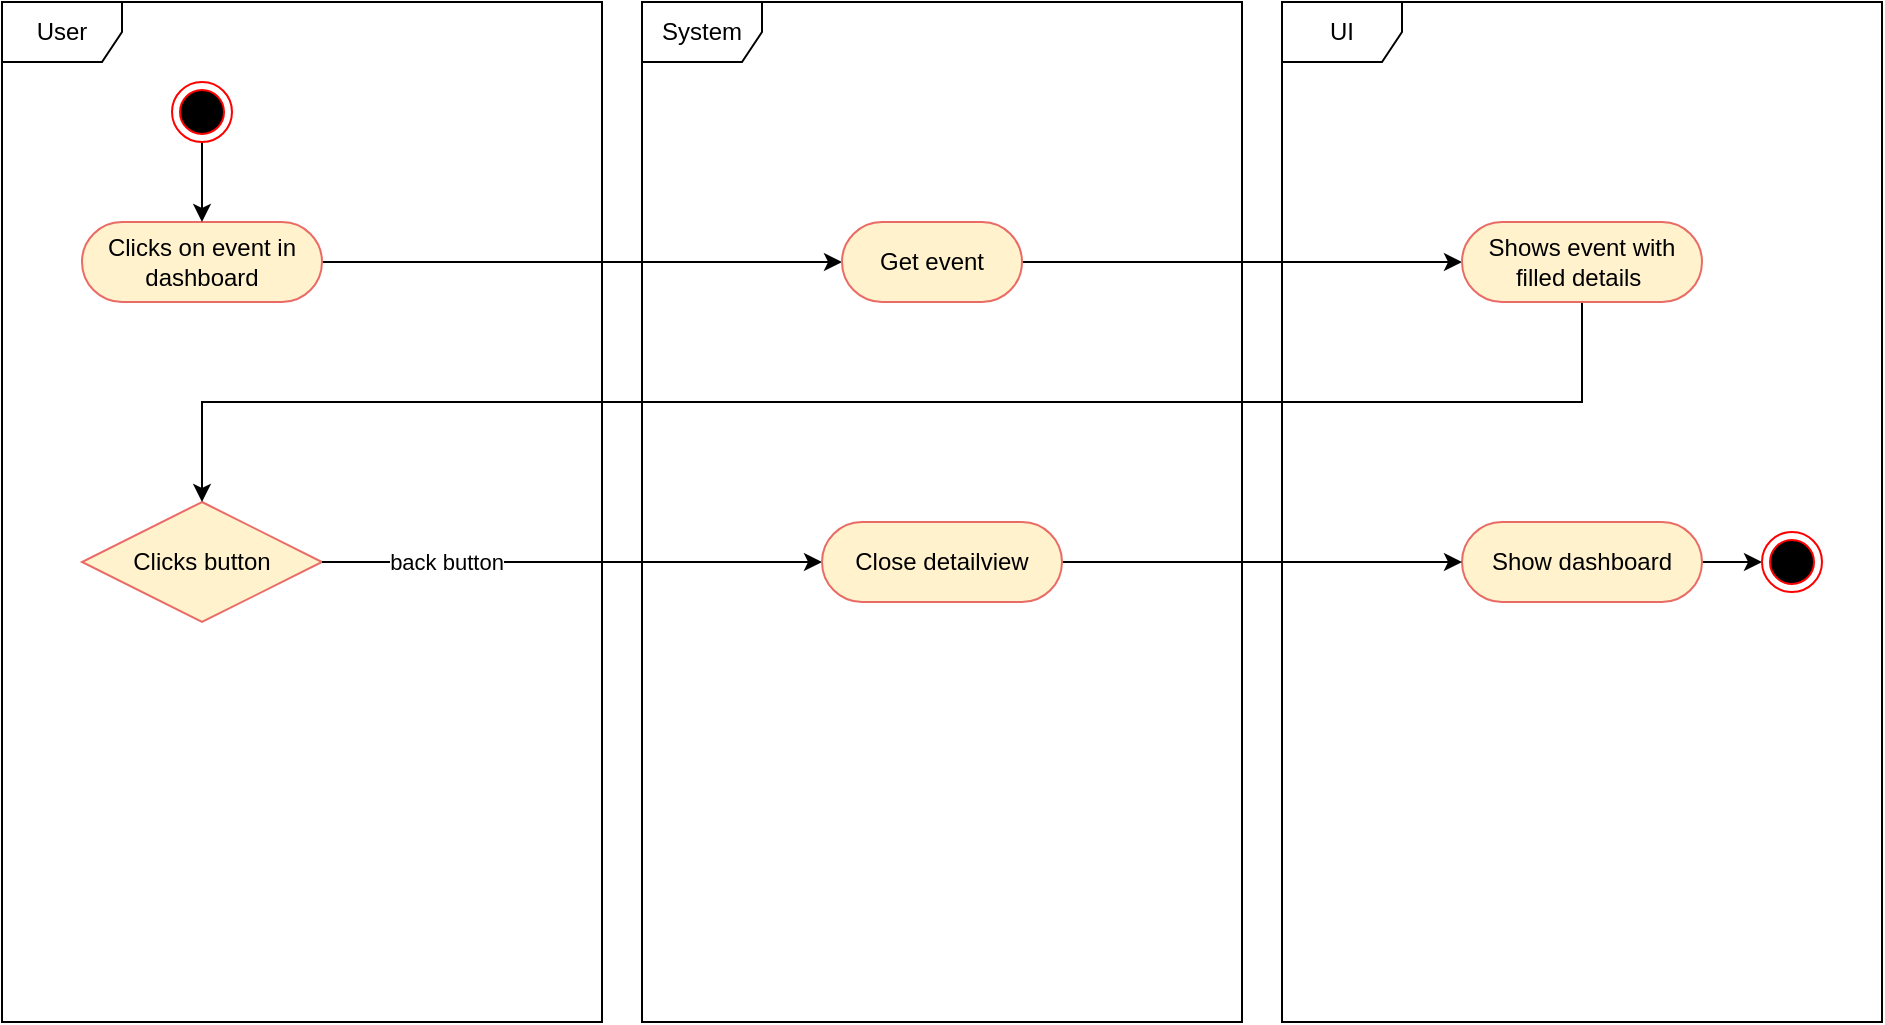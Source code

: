 <mxfile version="14.0.1" type="github"><diagram id="pgjfPtd_N-Q7YQV_Cls3" name="Page-1"><mxGraphModel dx="1038" dy="519" grid="1" gridSize="10" guides="1" tooltips="1" connect="1" arrows="1" fold="1" page="1" pageScale="1" pageWidth="827" pageHeight="1169" math="0" shadow="0"><root><mxCell id="0"/><mxCell id="1" parent="0"/><mxCell id="qzD0Zgsz6VDoNQyBi3dr-2" value="User" style="shape=umlFrame;whiteSpace=wrap;html=1;rounded=1;" parent="1" vertex="1"><mxGeometry x="40" y="50" width="300" height="510" as="geometry"/></mxCell><mxCell id="qzD0Zgsz6VDoNQyBi3dr-39" value="Clicks button" style="shape=rhombus;perimeter=rhombusPerimeter;whiteSpace=wrap;html=1;align=center;rounded=0;fillColor=#fff2cc;strokeColor=#EA6B66;" parent="1" vertex="1"><mxGeometry x="80" y="300" width="120" height="60" as="geometry"/></mxCell><mxCell id="qzD0Zgsz6VDoNQyBi3dr-3" value="System" style="shape=umlFrame;whiteSpace=wrap;html=1;rounded=1;" parent="1" vertex="1"><mxGeometry x="360" y="50" width="300" height="510" as="geometry"/></mxCell><mxCell id="qzD0Zgsz6VDoNQyBi3dr-10" style="edgeStyle=orthogonalEdgeStyle;rounded=0;orthogonalLoop=1;jettySize=auto;html=1;entryX=0;entryY=0.5;entryDx=0;entryDy=0;" parent="1" source="qzD0Zgsz6VDoNQyBi3dr-1" target="qzD0Zgsz6VDoNQyBi3dr-14" edge="1"><mxGeometry relative="1" as="geometry"><mxPoint x="390" y="180" as="targetPoint"/></mxGeometry></mxCell><mxCell id="qzD0Zgsz6VDoNQyBi3dr-1" value="Clicks on event in dashboard" style="rounded=1;whiteSpace=wrap;html=1;arcSize=50;fillColor=#fff2cc;strokeColor=#EA6B66;" parent="1" vertex="1"><mxGeometry x="80" y="160" width="120" height="40" as="geometry"/></mxCell><mxCell id="qzD0Zgsz6VDoNQyBi3dr-4" value="UI" style="shape=umlFrame;whiteSpace=wrap;html=1;rounded=1;" parent="1" vertex="1"><mxGeometry x="680" y="50" width="300" height="510" as="geometry"/></mxCell><mxCell id="qzD0Zgsz6VDoNQyBi3dr-9" style="edgeStyle=orthogonalEdgeStyle;rounded=0;orthogonalLoop=1;jettySize=auto;html=1;" parent="1" source="qzD0Zgsz6VDoNQyBi3dr-5" target="qzD0Zgsz6VDoNQyBi3dr-1" edge="1"><mxGeometry relative="1" as="geometry"/></mxCell><mxCell id="qzD0Zgsz6VDoNQyBi3dr-5" value="" style="ellipse;html=1;shape=endState;fillColor=#000000;strokeColor=#ff0000;rounded=1;" parent="1" vertex="1"><mxGeometry x="125" y="90" width="30" height="30" as="geometry"/></mxCell><mxCell id="qzD0Zgsz6VDoNQyBi3dr-18" style="edgeStyle=orthogonalEdgeStyle;rounded=0;orthogonalLoop=1;jettySize=auto;html=1;" parent="1" source="qzD0Zgsz6VDoNQyBi3dr-14" target="qzD0Zgsz6VDoNQyBi3dr-17" edge="1"><mxGeometry relative="1" as="geometry"/></mxCell><mxCell id="qzD0Zgsz6VDoNQyBi3dr-14" value="Get event" style="rounded=1;whiteSpace=wrap;html=1;arcSize=50;fillColor=#fff2cc;strokeColor=#EA6B66;" parent="1" vertex="1"><mxGeometry x="460" y="160" width="90" height="40" as="geometry"/></mxCell><mxCell id="_NpwWm2EqtdT0M7iOZBC-1" style="edgeStyle=orthogonalEdgeStyle;rounded=0;orthogonalLoop=1;jettySize=auto;html=1;" parent="1" source="qzD0Zgsz6VDoNQyBi3dr-17" target="qzD0Zgsz6VDoNQyBi3dr-39" edge="1"><mxGeometry relative="1" as="geometry"><Array as="points"><mxPoint x="830" y="250"/><mxPoint x="140" y="250"/></Array></mxGeometry></mxCell><mxCell id="qzD0Zgsz6VDoNQyBi3dr-17" value="Shows event with filled details&amp;nbsp;" style="rounded=1;whiteSpace=wrap;html=1;arcSize=50;fillColor=#fff2cc;strokeColor=#EA6B66;" parent="1" vertex="1"><mxGeometry x="770" y="160" width="120" height="40" as="geometry"/></mxCell><mxCell id="qzD0Zgsz6VDoNQyBi3dr-54" style="edgeStyle=orthogonalEdgeStyle;rounded=0;orthogonalLoop=1;jettySize=auto;html=1;" parent="1" source="qzD0Zgsz6VDoNQyBi3dr-34" target="qzD0Zgsz6VDoNQyBi3dr-47" edge="1"><mxGeometry relative="1" as="geometry"/></mxCell><mxCell id="qzD0Zgsz6VDoNQyBi3dr-34" value="Show dashboard" style="rounded=1;whiteSpace=wrap;html=1;arcSize=50;fillColor=#fff2cc;strokeColor=#EA6B66;" parent="1" vertex="1"><mxGeometry x="770" y="310" width="120" height="40" as="geometry"/></mxCell><mxCell id="qzD0Zgsz6VDoNQyBi3dr-44" style="edgeStyle=orthogonalEdgeStyle;rounded=0;orthogonalLoop=1;jettySize=auto;html=1;entryX=0;entryY=0.5;entryDx=0;entryDy=0;exitX=1;exitY=0.5;exitDx=0;exitDy=0;" parent="1" source="qzD0Zgsz6VDoNQyBi3dr-39" target="qzD0Zgsz6VDoNQyBi3dr-43" edge="1"><mxGeometry relative="1" as="geometry"><Array as="points"/></mxGeometry></mxCell><mxCell id="qzD0Zgsz6VDoNQyBi3dr-50" value="back button" style="edgeLabel;html=1;align=center;verticalAlign=middle;resizable=0;points=[];" parent="qzD0Zgsz6VDoNQyBi3dr-44" vertex="1" connectable="0"><mxGeometry x="-0.894" relative="1" as="geometry"><mxPoint x="49" as="offset"/></mxGeometry></mxCell><mxCell id="_NpwWm2EqtdT0M7iOZBC-2" style="edgeStyle=orthogonalEdgeStyle;rounded=0;orthogonalLoop=1;jettySize=auto;html=1;" parent="1" source="qzD0Zgsz6VDoNQyBi3dr-43" target="qzD0Zgsz6VDoNQyBi3dr-34" edge="1"><mxGeometry relative="1" as="geometry"/></mxCell><mxCell id="qzD0Zgsz6VDoNQyBi3dr-43" value="Close detailview" style="rounded=1;whiteSpace=wrap;html=1;arcSize=50;fillColor=#fff2cc;strokeColor=#EA6B66;" parent="1" vertex="1"><mxGeometry x="450" y="310" width="120" height="40" as="geometry"/></mxCell><mxCell id="qzD0Zgsz6VDoNQyBi3dr-47" value="" style="ellipse;html=1;shape=endState;fillColor=#000000;strokeColor=#ff0000;rounded=1;" parent="1" vertex="1"><mxGeometry x="920" y="315" width="30" height="30" as="geometry"/></mxCell></root></mxGraphModel></diagram></mxfile>
